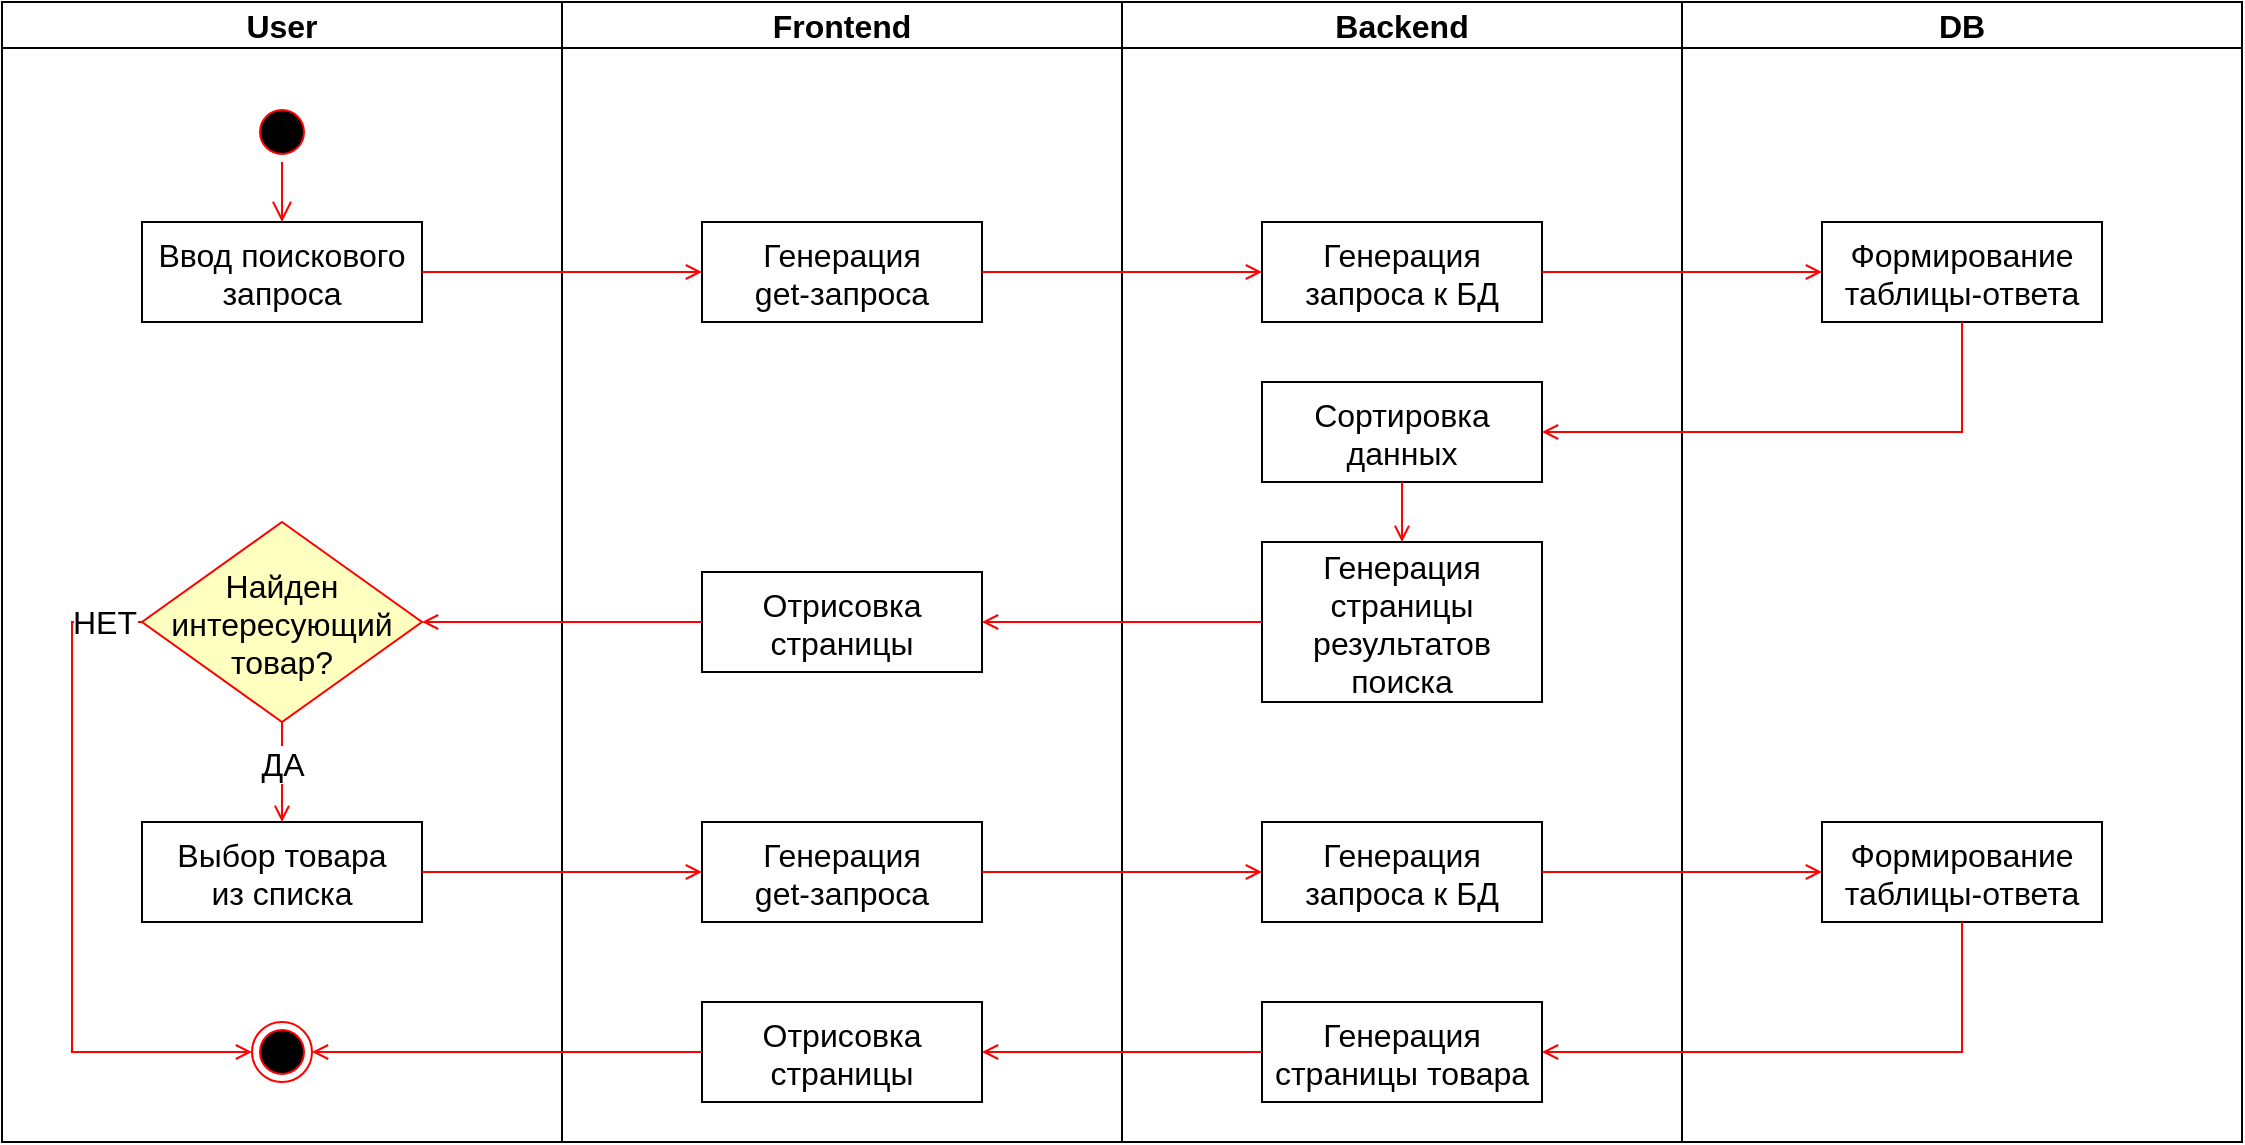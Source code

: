 <mxfile version="24.7.17">
  <diagram name="Page-1" id="e7e014a7-5840-1c2e-5031-d8a46d1fe8dd">
    <mxGraphModel dx="1434" dy="28" grid="1" gridSize="10" guides="1" tooltips="1" connect="1" arrows="1" fold="1" page="1" pageScale="1" pageWidth="1169" pageHeight="826" background="none" math="0" shadow="0">
      <root>
        <mxCell id="0" />
        <mxCell id="1" parent="0" />
        <mxCell id="9m_wbiXVtuzaQrBLn2AB-62" value="User" style="swimlane;whiteSpace=wrap;fontSize=16;" vertex="1" parent="1">
          <mxGeometry x="25" y="850" width="280" height="570" as="geometry" />
        </mxCell>
        <mxCell id="9m_wbiXVtuzaQrBLn2AB-103" value="" style="ellipse;shape=startState;fillColor=#000000;strokeColor=#ff0000;fontSize=16;" vertex="1" parent="9m_wbiXVtuzaQrBLn2AB-62">
          <mxGeometry x="125" y="50" width="30" height="30" as="geometry" />
        </mxCell>
        <mxCell id="9m_wbiXVtuzaQrBLn2AB-104" value="Ввод поискового&#xa;запроса" style="fontSize=16;" vertex="1" parent="9m_wbiXVtuzaQrBLn2AB-62">
          <mxGeometry x="70" y="110" width="140" height="50" as="geometry" />
        </mxCell>
        <mxCell id="9m_wbiXVtuzaQrBLn2AB-105" value="" style="edgeStyle=elbowEdgeStyle;elbow=horizontal;verticalAlign=bottom;endArrow=open;endSize=8;strokeColor=#FF0000;endFill=1;rounded=0;entryX=0.5;entryY=0;entryDx=0;entryDy=0;exitX=0.5;exitY=1;exitDx=0;exitDy=0;fontSize=16;" edge="1" parent="9m_wbiXVtuzaQrBLn2AB-62" source="9m_wbiXVtuzaQrBLn2AB-103" target="9m_wbiXVtuzaQrBLn2AB-104">
          <mxGeometry x="75" y="-810" as="geometry">
            <mxPoint x="265.5" y="-602" as="targetPoint" />
            <mxPoint x="264.5" y="-642" as="sourcePoint" />
          </mxGeometry>
        </mxCell>
        <mxCell id="9m_wbiXVtuzaQrBLn2AB-118" value="" style="ellipse;shape=endState;fillColor=#000000;strokeColor=#ff0000;fontSize=16;" vertex="1" parent="9m_wbiXVtuzaQrBLn2AB-62">
          <mxGeometry x="125" y="510" width="30" height="30" as="geometry" />
        </mxCell>
        <mxCell id="9m_wbiXVtuzaQrBLn2AB-119" value="Найден&#xa;интересующий&#xa;товар?" style="rhombus;fillColor=#ffffc0;strokeColor=#ff0000;fontColor=#000000;fontSize=16;" vertex="1" parent="9m_wbiXVtuzaQrBLn2AB-62">
          <mxGeometry x="70" y="260" width="140" height="100" as="geometry" />
        </mxCell>
        <mxCell id="9m_wbiXVtuzaQrBLn2AB-121" value="" style="endArrow=open;strokeColor=#FF0000;endFill=1;rounded=0;exitX=0;exitY=0.5;exitDx=0;exitDy=0;entryX=0;entryY=0.5;entryDx=0;entryDy=0;fontSize=16;" edge="1" parent="9m_wbiXVtuzaQrBLn2AB-62" source="9m_wbiXVtuzaQrBLn2AB-119" target="9m_wbiXVtuzaQrBLn2AB-118">
          <mxGeometry relative="1" as="geometry">
            <mxPoint x="375" y="320" as="sourcePoint" />
            <mxPoint x="220" y="320" as="targetPoint" />
            <Array as="points">
              <mxPoint x="35" y="310" />
              <mxPoint x="35" y="490" />
              <mxPoint x="35" y="525" />
            </Array>
          </mxGeometry>
        </mxCell>
        <mxCell id="9m_wbiXVtuzaQrBLn2AB-122" value="НЕТ" style="edgeLabel;html=1;align=center;verticalAlign=middle;resizable=0;points=[];fontSize=16;" vertex="1" connectable="0" parent="9m_wbiXVtuzaQrBLn2AB-121">
          <mxGeometry x="-0.888" y="1" relative="1" as="geometry">
            <mxPoint y="-1" as="offset" />
          </mxGeometry>
        </mxCell>
        <mxCell id="9m_wbiXVtuzaQrBLn2AB-124" value="Выбор товара&#xa;из списка" style="fontSize=16;" vertex="1" parent="9m_wbiXVtuzaQrBLn2AB-62">
          <mxGeometry x="70" y="410" width="140" height="50" as="geometry" />
        </mxCell>
        <mxCell id="9m_wbiXVtuzaQrBLn2AB-125" value="" style="endArrow=open;strokeColor=#FF0000;endFill=1;rounded=0;exitX=0.5;exitY=1;exitDx=0;exitDy=0;entryX=0.5;entryY=0;entryDx=0;entryDy=0;fontSize=16;" edge="1" parent="9m_wbiXVtuzaQrBLn2AB-62" source="9m_wbiXVtuzaQrBLn2AB-119" target="9m_wbiXVtuzaQrBLn2AB-124">
          <mxGeometry relative="1" as="geometry">
            <mxPoint x="710" y="250" as="sourcePoint" />
            <mxPoint x="710" y="280" as="targetPoint" />
          </mxGeometry>
        </mxCell>
        <mxCell id="9m_wbiXVtuzaQrBLn2AB-126" value="ДА" style="edgeLabel;html=1;align=center;verticalAlign=middle;resizable=0;points=[];fontSize=16;" vertex="1" connectable="0" parent="9m_wbiXVtuzaQrBLn2AB-125">
          <mxGeometry x="-0.16" relative="1" as="geometry">
            <mxPoint as="offset" />
          </mxGeometry>
        </mxCell>
        <mxCell id="9m_wbiXVtuzaQrBLn2AB-71" value="Frontend" style="swimlane;whiteSpace=wrap;fontSize=16;" vertex="1" parent="1">
          <mxGeometry x="305" y="850" width="280" height="570" as="geometry" />
        </mxCell>
        <mxCell id="9m_wbiXVtuzaQrBLn2AB-106" value="Генерация&#xa;get-запроса" style="fontSize=16;" vertex="1" parent="9m_wbiXVtuzaQrBLn2AB-71">
          <mxGeometry x="70" y="110" width="140" height="50" as="geometry" />
        </mxCell>
        <mxCell id="9m_wbiXVtuzaQrBLn2AB-116" value="Отрисовка&#xa;страницы" style="fontSize=16;" vertex="1" parent="9m_wbiXVtuzaQrBLn2AB-71">
          <mxGeometry x="70" y="285" width="140" height="50" as="geometry" />
        </mxCell>
        <mxCell id="9m_wbiXVtuzaQrBLn2AB-128" value="Генерация&#xa;get-запроса" style="fontSize=16;" vertex="1" parent="9m_wbiXVtuzaQrBLn2AB-71">
          <mxGeometry x="70" y="410" width="140" height="50" as="geometry" />
        </mxCell>
        <mxCell id="9m_wbiXVtuzaQrBLn2AB-136" value="Отрисовка&#xa;страницы" style="fontSize=16;" vertex="1" parent="9m_wbiXVtuzaQrBLn2AB-71">
          <mxGeometry x="70" y="500" width="140" height="50" as="geometry" />
        </mxCell>
        <mxCell id="9m_wbiXVtuzaQrBLn2AB-90" value="Backend" style="swimlane;whiteSpace=wrap;fontSize=16;" vertex="1" parent="1">
          <mxGeometry x="585" y="850" width="280" height="570" as="geometry" />
        </mxCell>
        <mxCell id="9m_wbiXVtuzaQrBLn2AB-108" value="Генерация&#xa;запроса к БД" style="fontSize=16;" vertex="1" parent="9m_wbiXVtuzaQrBLn2AB-90">
          <mxGeometry x="70" y="110" width="140" height="50" as="geometry" />
        </mxCell>
        <mxCell id="9m_wbiXVtuzaQrBLn2AB-112" value="Сортировка&#xa;данных" style="fontSize=16;" vertex="1" parent="9m_wbiXVtuzaQrBLn2AB-90">
          <mxGeometry x="70" y="190" width="140" height="50" as="geometry" />
        </mxCell>
        <mxCell id="9m_wbiXVtuzaQrBLn2AB-114" value="Генерация&#xa;страницы&#xa;результатов&#xa;поиска" style="fontSize=16;" vertex="1" parent="9m_wbiXVtuzaQrBLn2AB-90">
          <mxGeometry x="70" y="270" width="140" height="80" as="geometry" />
        </mxCell>
        <mxCell id="9m_wbiXVtuzaQrBLn2AB-115" value="" style="endArrow=open;strokeColor=#FF0000;endFill=1;rounded=0;exitX=0.5;exitY=1;exitDx=0;exitDy=0;entryX=0.5;entryY=0;entryDx=0;entryDy=0;fontSize=16;" edge="1" parent="9m_wbiXVtuzaQrBLn2AB-90" source="9m_wbiXVtuzaQrBLn2AB-112" target="9m_wbiXVtuzaQrBLn2AB-114">
          <mxGeometry relative="1" as="geometry">
            <mxPoint x="205" y="145" as="sourcePoint" />
            <mxPoint x="375" y="145" as="targetPoint" />
          </mxGeometry>
        </mxCell>
        <mxCell id="9m_wbiXVtuzaQrBLn2AB-130" value="Генерация&#xa;запроса к БД" style="fontSize=16;" vertex="1" parent="9m_wbiXVtuzaQrBLn2AB-90">
          <mxGeometry x="70" y="410" width="140" height="50" as="geometry" />
        </mxCell>
        <mxCell id="9m_wbiXVtuzaQrBLn2AB-134" value="Генерация&#xa;страницы товара" style="fontSize=16;" vertex="1" parent="9m_wbiXVtuzaQrBLn2AB-90">
          <mxGeometry x="70" y="500" width="140" height="50" as="geometry" />
        </mxCell>
        <mxCell id="9m_wbiXVtuzaQrBLn2AB-97" value="DB" style="swimlane;whiteSpace=wrap;fontSize=16;" vertex="1" parent="1">
          <mxGeometry x="865" y="850" width="280" height="570" as="geometry" />
        </mxCell>
        <mxCell id="9m_wbiXVtuzaQrBLn2AB-110" value="Формирование&#xa;таблицы-ответа" style="fontSize=16;" vertex="1" parent="9m_wbiXVtuzaQrBLn2AB-97">
          <mxGeometry x="70" y="110" width="140" height="50" as="geometry" />
        </mxCell>
        <mxCell id="9m_wbiXVtuzaQrBLn2AB-132" value="Формирование&#xa;таблицы-ответа" style="fontSize=16;" vertex="1" parent="9m_wbiXVtuzaQrBLn2AB-97">
          <mxGeometry x="70" y="410" width="140" height="50" as="geometry" />
        </mxCell>
        <mxCell id="9m_wbiXVtuzaQrBLn2AB-107" value="" style="endArrow=open;strokeColor=#FF0000;endFill=1;rounded=0;exitX=1;exitY=0.5;exitDx=0;exitDy=0;entryX=0;entryY=0.5;entryDx=0;entryDy=0;fontSize=16;" edge="1" parent="1" source="9m_wbiXVtuzaQrBLn2AB-104" target="9m_wbiXVtuzaQrBLn2AB-106">
          <mxGeometry relative="1" as="geometry">
            <mxPoint x="280" y="770" as="sourcePoint" />
            <mxPoint x="410" y="770" as="targetPoint" />
          </mxGeometry>
        </mxCell>
        <mxCell id="9m_wbiXVtuzaQrBLn2AB-109" value="" style="endArrow=open;strokeColor=#FF0000;endFill=1;rounded=0;exitX=1;exitY=0.5;exitDx=0;exitDy=0;entryX=0;entryY=0.5;entryDx=0;entryDy=0;fontSize=16;" edge="1" parent="1" source="9m_wbiXVtuzaQrBLn2AB-106" target="9m_wbiXVtuzaQrBLn2AB-108">
          <mxGeometry relative="1" as="geometry">
            <mxPoint x="230" y="995" as="sourcePoint" />
            <mxPoint x="400" y="995" as="targetPoint" />
          </mxGeometry>
        </mxCell>
        <mxCell id="9m_wbiXVtuzaQrBLn2AB-111" value="" style="endArrow=open;strokeColor=#FF0000;endFill=1;rounded=0;exitX=1;exitY=0.5;exitDx=0;exitDy=0;entryX=0;entryY=0.5;entryDx=0;entryDy=0;fontSize=16;" edge="1" parent="1" source="9m_wbiXVtuzaQrBLn2AB-108" target="9m_wbiXVtuzaQrBLn2AB-110">
          <mxGeometry relative="1" as="geometry">
            <mxPoint x="779.5" y="1080" as="sourcePoint" />
            <mxPoint x="949.5" y="1080" as="targetPoint" />
          </mxGeometry>
        </mxCell>
        <mxCell id="9m_wbiXVtuzaQrBLn2AB-113" value="" style="endArrow=open;strokeColor=#FF0000;endFill=1;rounded=0;exitX=0.5;exitY=1;exitDx=0;exitDy=0;entryX=1;entryY=0.5;entryDx=0;entryDy=0;fontSize=16;" edge="1" parent="1" source="9m_wbiXVtuzaQrBLn2AB-110" target="9m_wbiXVtuzaQrBLn2AB-112">
          <mxGeometry relative="1" as="geometry">
            <mxPoint x="790" y="995" as="sourcePoint" />
            <mxPoint x="960" y="995" as="targetPoint" />
            <Array as="points">
              <mxPoint x="1005" y="1065" />
            </Array>
          </mxGeometry>
        </mxCell>
        <mxCell id="9m_wbiXVtuzaQrBLn2AB-117" value="" style="endArrow=open;strokeColor=#FF0000;endFill=1;rounded=0;exitX=0;exitY=0.5;exitDx=0;exitDy=0;entryX=1;entryY=0.5;entryDx=0;entryDy=0;fontSize=16;" edge="1" parent="1" source="9m_wbiXVtuzaQrBLn2AB-114" target="9m_wbiXVtuzaQrBLn2AB-116">
          <mxGeometry relative="1" as="geometry">
            <mxPoint x="790" y="995" as="sourcePoint" />
            <mxPoint x="960" y="995" as="targetPoint" />
          </mxGeometry>
        </mxCell>
        <mxCell id="9m_wbiXVtuzaQrBLn2AB-120" value="" style="endArrow=open;strokeColor=#FF0000;endFill=1;rounded=0;exitX=0;exitY=0.5;exitDx=0;exitDy=0;entryX=1;entryY=0.5;entryDx=0;entryDy=0;fontSize=16;" edge="1" parent="1" source="9m_wbiXVtuzaQrBLn2AB-116" target="9m_wbiXVtuzaQrBLn2AB-119">
          <mxGeometry relative="1" as="geometry">
            <mxPoint x="405" y="1220" as="sourcePoint" />
            <mxPoint x="235" y="1220" as="targetPoint" />
          </mxGeometry>
        </mxCell>
        <mxCell id="9m_wbiXVtuzaQrBLn2AB-129" value="" style="endArrow=open;strokeColor=#FF0000;endFill=1;rounded=0;exitX=1;exitY=0.5;exitDx=0;exitDy=0;entryX=0;entryY=0.5;entryDx=0;entryDy=0;fontSize=16;" edge="1" parent="1" source="9m_wbiXVtuzaQrBLn2AB-124" target="9m_wbiXVtuzaQrBLn2AB-128">
          <mxGeometry relative="1" as="geometry">
            <mxPoint x="230" y="995" as="sourcePoint" />
            <mxPoint x="400" y="995" as="targetPoint" />
          </mxGeometry>
        </mxCell>
        <mxCell id="9m_wbiXVtuzaQrBLn2AB-131" value="" style="endArrow=open;strokeColor=#FF0000;endFill=1;rounded=0;exitX=1;exitY=0.5;exitDx=0;exitDy=0;entryX=0;entryY=0.5;entryDx=0;entryDy=0;fontSize=16;" edge="1" parent="1" source="9m_wbiXVtuzaQrBLn2AB-128" target="9m_wbiXVtuzaQrBLn2AB-130">
          <mxGeometry relative="1" as="geometry">
            <mxPoint x="510" y="995" as="sourcePoint" />
            <mxPoint x="680" y="995" as="targetPoint" />
          </mxGeometry>
        </mxCell>
        <mxCell id="9m_wbiXVtuzaQrBLn2AB-133" value="" style="endArrow=open;strokeColor=#FF0000;endFill=1;rounded=0;exitX=1;exitY=0.5;exitDx=0;exitDy=0;entryX=0;entryY=0.5;entryDx=0;entryDy=0;fontSize=16;" edge="1" parent="1" source="9m_wbiXVtuzaQrBLn2AB-130" target="9m_wbiXVtuzaQrBLn2AB-132">
          <mxGeometry relative="1" as="geometry">
            <mxPoint x="790" y="995" as="sourcePoint" />
            <mxPoint x="960" y="995" as="targetPoint" />
          </mxGeometry>
        </mxCell>
        <mxCell id="9m_wbiXVtuzaQrBLn2AB-135" value="" style="endArrow=open;strokeColor=#FF0000;endFill=1;rounded=0;exitX=0.5;exitY=1;exitDx=0;exitDy=0;entryX=1;entryY=0.5;entryDx=0;entryDy=0;fontSize=16;" edge="1" parent="1" source="9m_wbiXVtuzaQrBLn2AB-132" target="9m_wbiXVtuzaQrBLn2AB-134">
          <mxGeometry relative="1" as="geometry">
            <mxPoint x="790" y="1295" as="sourcePoint" />
            <mxPoint x="960" y="1295" as="targetPoint" />
            <Array as="points">
              <mxPoint x="1005" y="1375" />
            </Array>
          </mxGeometry>
        </mxCell>
        <mxCell id="9m_wbiXVtuzaQrBLn2AB-137" value="" style="endArrow=open;strokeColor=#FF0000;endFill=1;rounded=0;exitX=0;exitY=0.5;exitDx=0;exitDy=0;entryX=1;entryY=0.5;entryDx=0;entryDy=0;fontSize=16;" edge="1" parent="1" source="9m_wbiXVtuzaQrBLn2AB-134" target="9m_wbiXVtuzaQrBLn2AB-136">
          <mxGeometry relative="1" as="geometry">
            <mxPoint x="680" y="1170" as="sourcePoint" />
            <mxPoint x="510" y="1170" as="targetPoint" />
          </mxGeometry>
        </mxCell>
        <mxCell id="9m_wbiXVtuzaQrBLn2AB-138" value="" style="endArrow=open;strokeColor=#FF0000;endFill=1;rounded=0;exitX=0;exitY=0.5;exitDx=0;exitDy=0;entryX=1;entryY=0.5;entryDx=0;entryDy=0;fontSize=16;" edge="1" parent="1" source="9m_wbiXVtuzaQrBLn2AB-136" target="9m_wbiXVtuzaQrBLn2AB-118">
          <mxGeometry relative="1" as="geometry">
            <mxPoint x="690" y="1180" as="sourcePoint" />
            <mxPoint x="520" y="1180" as="targetPoint" />
          </mxGeometry>
        </mxCell>
      </root>
    </mxGraphModel>
  </diagram>
</mxfile>
